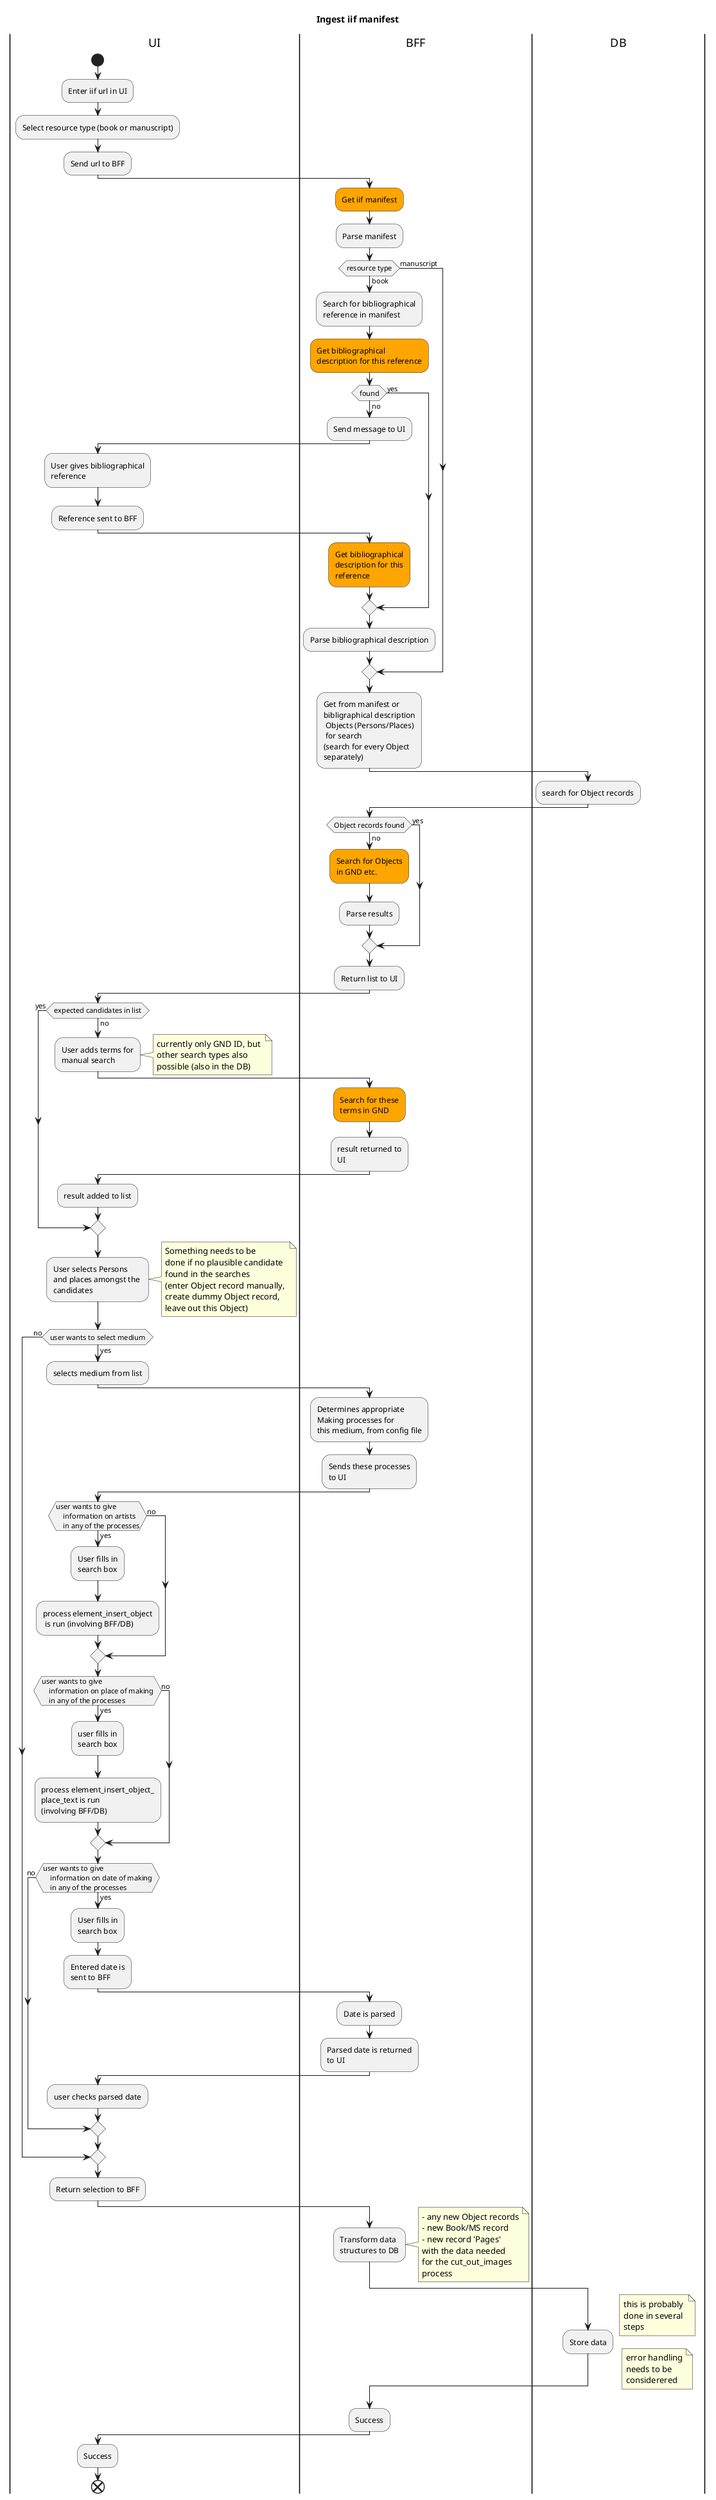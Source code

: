 @startuml
title Ingest iif manifest
|UI|
start
:Enter iif url in UI;
:Select resource type (book or manuscript);
:Send url to BFF;
|BFF|
#orange:Get iif manifest; 
:Parse manifest;
if (resource type) then (manuscript)
else (book)
    :Search for bibliographical
    reference in manifest;
    #orange:Get bibliographical
    description for this reference;
    if (found) then (yes)
    else (no)
        :Send message to UI;
        |UI| 
        :User gives bibliographical
        reference;
        :Reference sent to BFF;
        |BFF|
        #orange:Get bibliographical
        description for this
        reference;
    end if
    :Parse bibliographical description;
end if
:Get from manifest or
bibligraphical description
 Objects (Persons/Places)
 for search
(search for every Object
separately);
|DB|
:search for Object records;
|BFF|
if (Object records found) then (yes)
    
else (no)
    #orange:Search for Objects 
    in GND etc.;
    :Parse results;
end if 
:Return list to UI;
|UI|
if (expected candidates in list) then (yes)
else (no)
    :User adds terms for
    manual search;
    note right
    currently only GND ID, but 
    other search types also 
    possible (also in the DB)
    endnote
    |BFF|
    #orange:Search for these 
    terms in GND;
    :result returned to 
    UI;
    |UI|
    :result added to list;
endif
:User selects Persons
and places amongst the 
candidates;
note right
Something needs to be 
done if no plausible candidate
found in the searches
(enter Object record manually, 
create dummy Object record,
leave out this Object)
endnote
if (user wants to select medium) then (yes)
    :selects medium from list;
    |BFF|
    :Determines appropriate
    Making processes for 
    this medium, from config file;
    :Sends these processes 
    to UI;
    |UI|
    if (user wants to give 
    information on artists
    in any of the processes) then (yes)
        :User fills in
        search box;
        :process element_insert_object
         is run (involving BFF/DB);
    else (no)
    endif
    if (user wants to give 
    information on place of making
    in any of the processes) then (yes)
        :user fills in
        search box;
        :process element_insert_object_
        place_text is run
        (involving BFF/DB);
    else (no)
    endif
    if (user wants to give
    information on date of making
    in any of the processes) then (yes)
        :User fills in
        search box;
        :Entered date is
        sent to BFF;
        |BFF|
        :Date is parsed;
        :Parsed date is returned
        to UI;
        |UI|
        :user checks parsed date;
    else (no)
    endif
else (no)
endif

:Return selection to BFF;
|BFF|
:Transform data 
structures to DB;
note right
- any new Object records
- new Book/MS record
- new record 'Pages' 
with the data needed
for the cut_out_images
process
endnote
|DB|
:Store data;
note right
this is probably
done in several 
steps
end note
note right
error handling
needs to be
considerered
end note
|BFF|
:Success;
|UI|
:Success;
end

@enduml